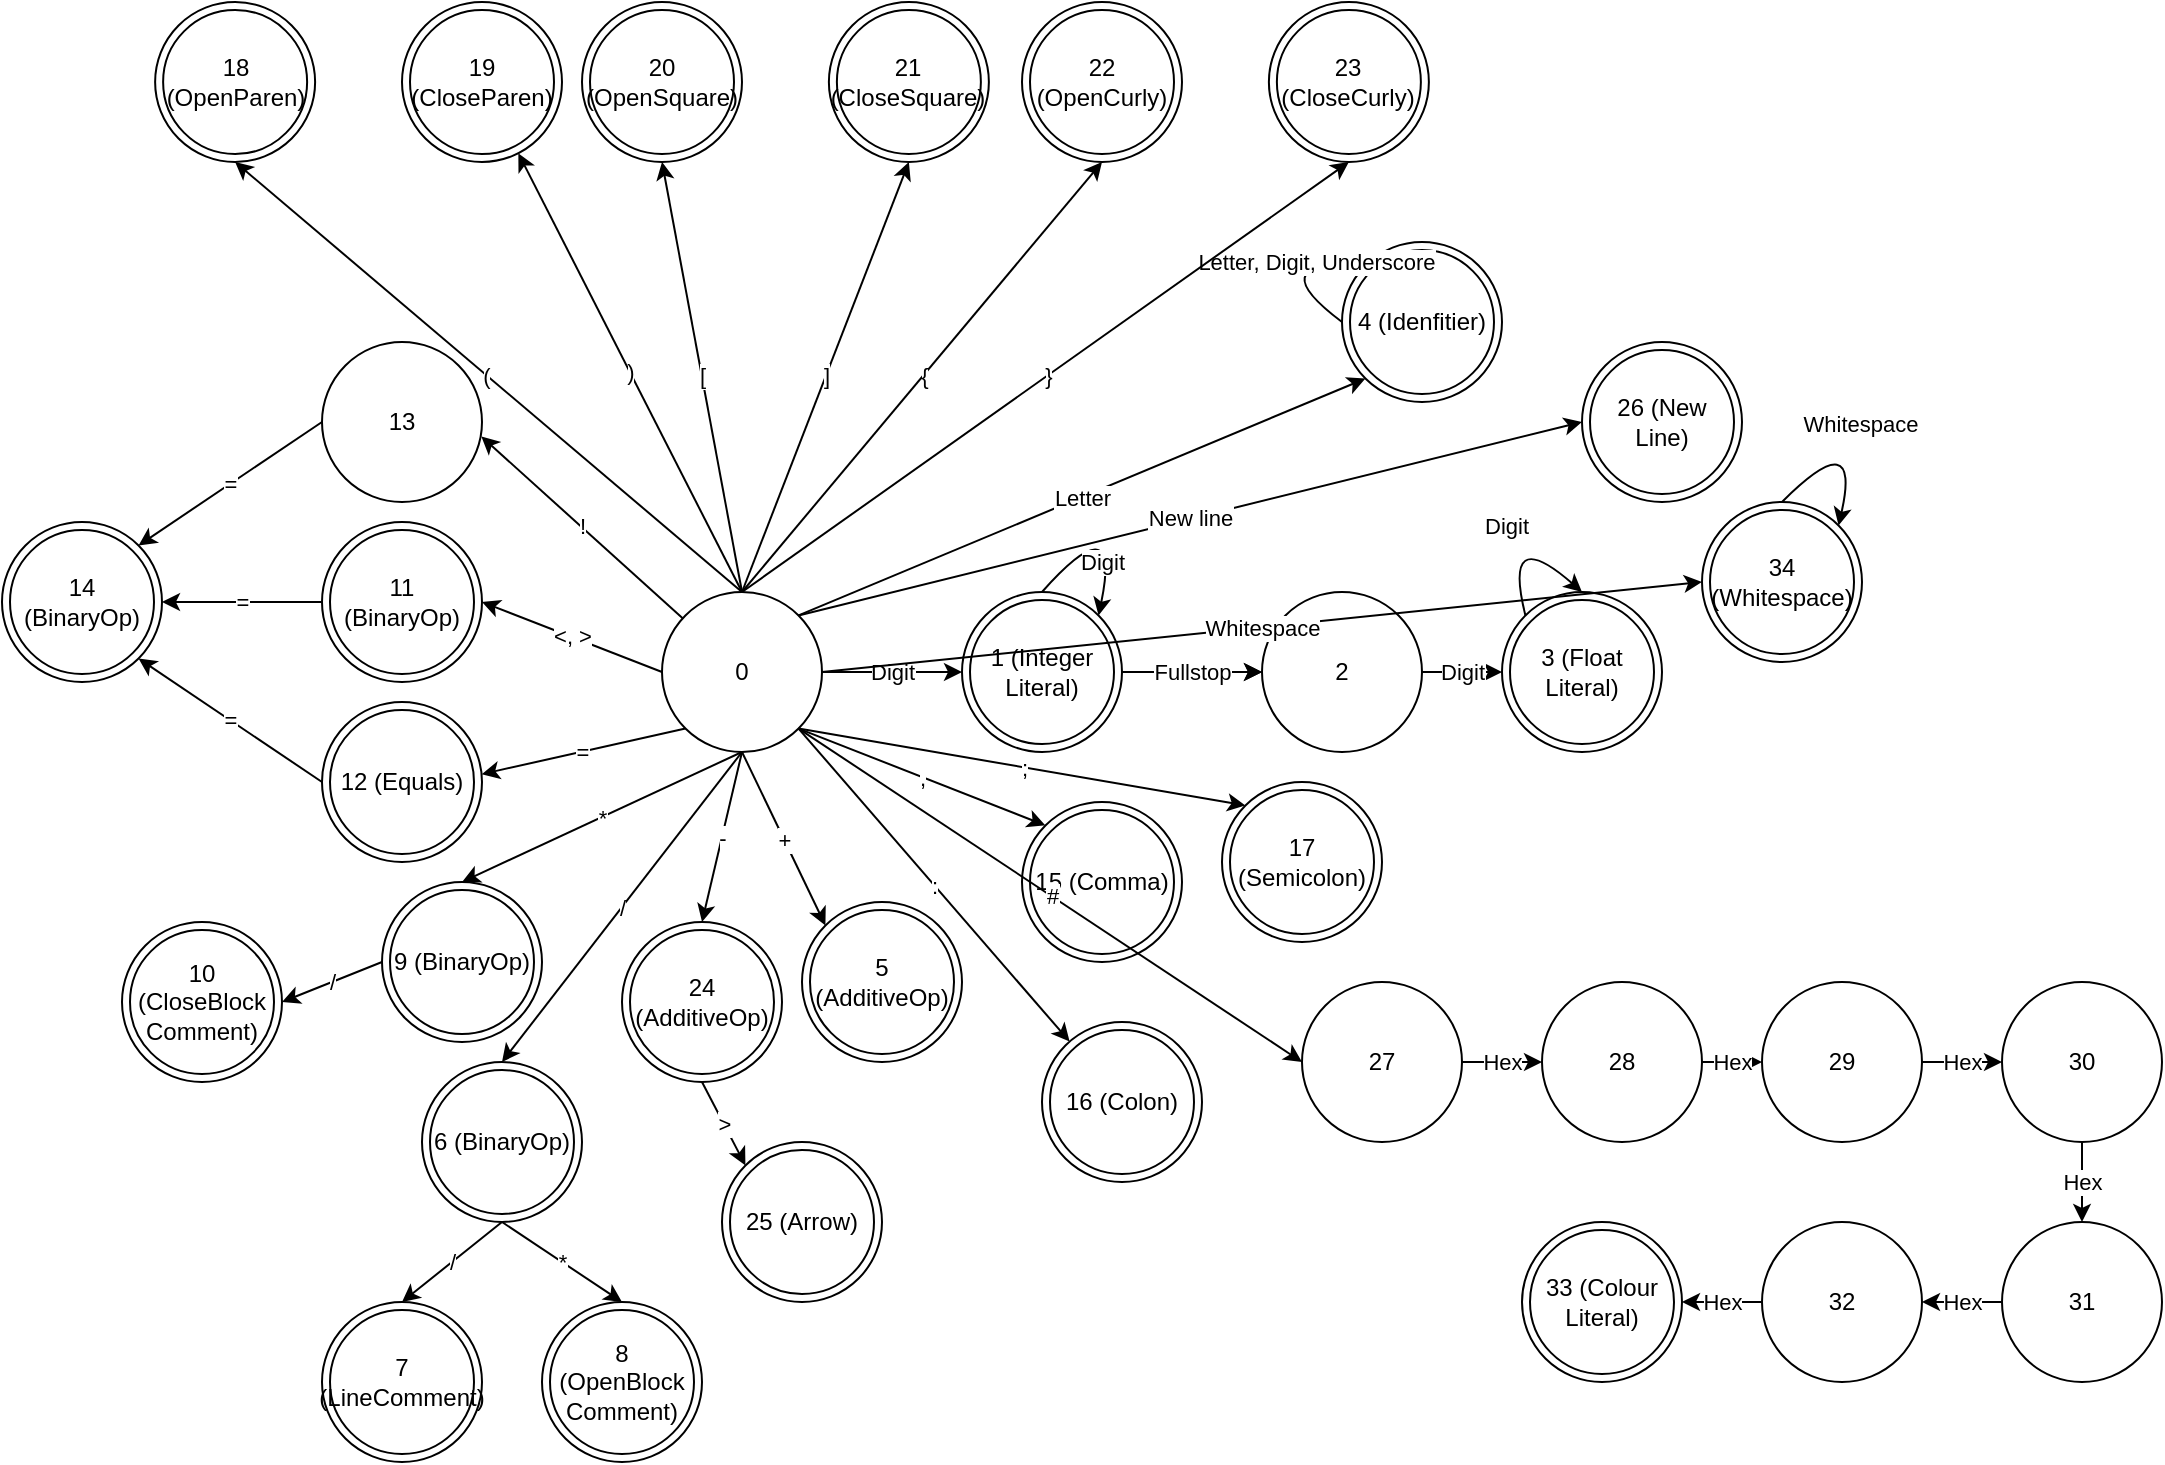 <mxfile version="24.0.4" type="device">
  <diagram name="Page-1" id="iT0Idw_XRE-KlT5X2-W5">
    <mxGraphModel dx="2261" dy="836" grid="1" gridSize="10" guides="1" tooltips="1" connect="1" arrows="1" fold="1" page="1" pageScale="1" pageWidth="827" pageHeight="1169" math="0" shadow="0">
      <root>
        <mxCell id="0" />
        <mxCell id="1" parent="0" />
        <mxCell id="1iSN-tlwbd-F4aJp31QX-1" value="0" style="ellipse;whiteSpace=wrap;html=1;aspect=fixed;" parent="1" vertex="1">
          <mxGeometry x="70" y="505" width="80" height="80" as="geometry" />
        </mxCell>
        <mxCell id="1iSN-tlwbd-F4aJp31QX-11" value="4 (Idenfitier)" style="ellipse;shape=doubleEllipse;whiteSpace=wrap;html=1;aspect=fixed;" parent="1" vertex="1">
          <mxGeometry x="410" y="330" width="80" height="80" as="geometry" />
        </mxCell>
        <mxCell id="1iSN-tlwbd-F4aJp31QX-12" value="Letter" style="endArrow=classic;html=1;rounded=0;exitX=1;exitY=0;exitDx=0;exitDy=0;entryX=0;entryY=1;entryDx=0;entryDy=0;" parent="1" source="1iSN-tlwbd-F4aJp31QX-1" target="1iSN-tlwbd-F4aJp31QX-11" edge="1">
          <mxGeometry width="50" height="50" relative="1" as="geometry">
            <mxPoint x="100.004" y="476.716" as="sourcePoint" />
            <mxPoint x="193.44" y="480" as="targetPoint" />
          </mxGeometry>
        </mxCell>
        <mxCell id="1iSN-tlwbd-F4aJp31QX-13" value="Letter, Digit, Underscore" style="curved=1;endArrow=classic;html=1;rounded=0;exitX=0;exitY=0.5;exitDx=0;exitDy=0;entryX=0;entryY=0;entryDx=0;entryDy=0;" parent="1" source="1iSN-tlwbd-F4aJp31QX-11" target="1iSN-tlwbd-F4aJp31QX-11" edge="1">
          <mxGeometry x="0.506" y="1" width="50" height="50" relative="1" as="geometry">
            <mxPoint x="123.44" y="430" as="sourcePoint" />
            <mxPoint x="173.44" y="380" as="targetPoint" />
            <Array as="points">
              <mxPoint x="370" y="340" />
            </Array>
            <mxPoint as="offset" />
          </mxGeometry>
        </mxCell>
        <mxCell id="1iSN-tlwbd-F4aJp31QX-22" value="" style="edgeStyle=orthogonalEdgeStyle;rounded=0;orthogonalLoop=1;jettySize=auto;html=1;" parent="1" source="1iSN-tlwbd-F4aJp31QX-14" target="1iSN-tlwbd-F4aJp31QX-18" edge="1">
          <mxGeometry relative="1" as="geometry" />
        </mxCell>
        <mxCell id="1iSN-tlwbd-F4aJp31QX-14" value="1 (Integer Literal)" style="ellipse;shape=doubleEllipse;whiteSpace=wrap;html=1;aspect=fixed;" parent="1" vertex="1">
          <mxGeometry x="220" y="505" width="80" height="80" as="geometry" />
        </mxCell>
        <mxCell id="1iSN-tlwbd-F4aJp31QX-15" value="Digit" style="endArrow=classic;html=1;rounded=0;exitX=1;exitY=0.5;exitDx=0;exitDy=0;entryX=0;entryY=0.5;entryDx=0;entryDy=0;" parent="1" source="1iSN-tlwbd-F4aJp31QX-1" target="1iSN-tlwbd-F4aJp31QX-14" edge="1">
          <mxGeometry width="50" height="50" relative="1" as="geometry">
            <mxPoint x="148" y="527" as="sourcePoint" />
            <mxPoint x="185" y="478" as="targetPoint" />
          </mxGeometry>
        </mxCell>
        <mxCell id="1iSN-tlwbd-F4aJp31QX-17" value="Digit" style="curved=1;endArrow=classic;html=1;rounded=0;exitX=0.5;exitY=0;exitDx=0;exitDy=0;entryX=1;entryY=0;entryDx=0;entryDy=0;elbow=vertical;" parent="1" source="1iSN-tlwbd-F4aJp31QX-14" target="1iSN-tlwbd-F4aJp31QX-14" edge="1">
          <mxGeometry x="0.551" y="-4" width="50" height="50" relative="1" as="geometry">
            <mxPoint x="280" y="500" as="sourcePoint" />
            <mxPoint x="330" y="450" as="targetPoint" />
            <Array as="points">
              <mxPoint x="300" y="460" />
            </Array>
            <mxPoint as="offset" />
          </mxGeometry>
        </mxCell>
        <mxCell id="1iSN-tlwbd-F4aJp31QX-18" value="2" style="ellipse;whiteSpace=wrap;html=1;aspect=fixed;" parent="1" vertex="1">
          <mxGeometry x="370" y="505" width="80" height="80" as="geometry" />
        </mxCell>
        <mxCell id="1iSN-tlwbd-F4aJp31QX-19" value="3 (Float Literal)" style="ellipse;shape=doubleEllipse;whiteSpace=wrap;html=1;aspect=fixed;" parent="1" vertex="1">
          <mxGeometry x="490" y="505" width="80" height="80" as="geometry" />
        </mxCell>
        <mxCell id="1iSN-tlwbd-F4aJp31QX-20" value="Digit" style="curved=1;endArrow=classic;html=1;rounded=0;exitX=0;exitY=0;exitDx=0;exitDy=0;entryX=0.5;entryY=0;entryDx=0;entryDy=0;" parent="1" source="1iSN-tlwbd-F4aJp31QX-19" target="1iSN-tlwbd-F4aJp31QX-19" edge="1">
          <mxGeometry width="50" height="50" relative="1" as="geometry">
            <mxPoint x="270" y="515" as="sourcePoint" />
            <mxPoint x="298" y="527" as="targetPoint" />
            <Array as="points">
              <mxPoint x="490" y="470" />
            </Array>
          </mxGeometry>
        </mxCell>
        <mxCell id="1iSN-tlwbd-F4aJp31QX-21" value="Fullstop" style="endArrow=classic;html=1;rounded=0;entryX=0;entryY=0.5;entryDx=0;entryDy=0;" parent="1" target="1iSN-tlwbd-F4aJp31QX-18" edge="1">
          <mxGeometry width="50" height="50" relative="1" as="geometry">
            <mxPoint x="300" y="545" as="sourcePoint" />
            <mxPoint x="370" y="544.66" as="targetPoint" />
          </mxGeometry>
        </mxCell>
        <mxCell id="1iSN-tlwbd-F4aJp31QX-23" value="Digit" style="endArrow=classic;html=1;rounded=0;exitX=1;exitY=0.5;exitDx=0;exitDy=0;entryX=0;entryY=0.5;entryDx=0;entryDy=0;" parent="1" source="1iSN-tlwbd-F4aJp31QX-18" target="1iSN-tlwbd-F4aJp31QX-19" edge="1">
          <mxGeometry width="50" height="50" relative="1" as="geometry">
            <mxPoint x="160" y="555" as="sourcePoint" />
            <mxPoint x="230" y="555" as="targetPoint" />
          </mxGeometry>
        </mxCell>
        <mxCell id="1iSN-tlwbd-F4aJp31QX-24" value="5 (AdditiveOp)" style="ellipse;shape=doubleEllipse;whiteSpace=wrap;html=1;aspect=fixed;" parent="1" vertex="1">
          <mxGeometry x="140" y="660" width="80" height="80" as="geometry" />
        </mxCell>
        <mxCell id="1iSN-tlwbd-F4aJp31QX-25" value="-" style="endArrow=classic;html=1;rounded=0;exitX=0.5;exitY=1;exitDx=0;exitDy=0;entryX=0.5;entryY=0;entryDx=0;entryDy=0;" parent="1" source="1iSN-tlwbd-F4aJp31QX-1" target="1iSN-tlwbd-F4aJp31QX-65" edge="1">
          <mxGeometry x="0.003" width="50" height="50" relative="1" as="geometry">
            <mxPoint x="160" y="555" as="sourcePoint" />
            <mxPoint x="230" y="555" as="targetPoint" />
            <mxPoint as="offset" />
          </mxGeometry>
        </mxCell>
        <mxCell id="1iSN-tlwbd-F4aJp31QX-26" value="6 (BinaryOp)" style="ellipse;shape=doubleEllipse;whiteSpace=wrap;html=1;aspect=fixed;" parent="1" vertex="1">
          <mxGeometry x="-50" y="740" width="80" height="80" as="geometry" />
        </mxCell>
        <mxCell id="1iSN-tlwbd-F4aJp31QX-27" value="/" style="endArrow=classic;html=1;rounded=0;exitX=0.5;exitY=1;exitDx=0;exitDy=0;entryX=0.5;entryY=0;entryDx=0;entryDy=0;" parent="1" source="1iSN-tlwbd-F4aJp31QX-1" target="1iSN-tlwbd-F4aJp31QX-26" edge="1">
          <mxGeometry x="0.007" width="50" height="50" relative="1" as="geometry">
            <mxPoint x="120" y="595" as="sourcePoint" />
            <mxPoint x="185" y="662" as="targetPoint" />
            <mxPoint as="offset" />
          </mxGeometry>
        </mxCell>
        <mxCell id="1iSN-tlwbd-F4aJp31QX-28" value="7 (LineComment)" style="ellipse;shape=doubleEllipse;whiteSpace=wrap;html=1;aspect=fixed;" parent="1" vertex="1">
          <mxGeometry x="-100" y="860" width="80" height="80" as="geometry" />
        </mxCell>
        <mxCell id="1iSN-tlwbd-F4aJp31QX-29" value="/" style="endArrow=classic;html=1;rounded=0;exitX=0.5;exitY=1;exitDx=0;exitDy=0;entryX=0.5;entryY=0;entryDx=0;entryDy=0;" parent="1" source="1iSN-tlwbd-F4aJp31QX-26" target="1iSN-tlwbd-F4aJp31QX-28" edge="1">
          <mxGeometry x="0.003" width="50" height="50" relative="1" as="geometry">
            <mxPoint x="30" y="675" as="sourcePoint" />
            <mxPoint y="750" as="targetPoint" />
            <mxPoint as="offset" />
          </mxGeometry>
        </mxCell>
        <mxCell id="1iSN-tlwbd-F4aJp31QX-30" value="9 (BinaryOp)" style="ellipse;shape=doubleEllipse;whiteSpace=wrap;html=1;aspect=fixed;" parent="1" vertex="1">
          <mxGeometry x="-70" y="650" width="80" height="80" as="geometry" />
        </mxCell>
        <mxCell id="1iSN-tlwbd-F4aJp31QX-31" value="*" style="endArrow=classic;html=1;rounded=0;exitX=0.5;exitY=1;exitDx=0;exitDy=0;entryX=0.5;entryY=0;entryDx=0;entryDy=0;" parent="1" source="1iSN-tlwbd-F4aJp31QX-1" target="1iSN-tlwbd-F4aJp31QX-30" edge="1">
          <mxGeometry x="0.007" width="50" height="50" relative="1" as="geometry">
            <mxPoint x="120" y="595" as="sourcePoint" />
            <mxPoint x="90" y="670" as="targetPoint" />
            <mxPoint as="offset" />
          </mxGeometry>
        </mxCell>
        <mxCell id="1iSN-tlwbd-F4aJp31QX-32" value="8 (OpenBlock&lt;div&gt;Comment)&lt;/div&gt;" style="ellipse;shape=doubleEllipse;whiteSpace=wrap;html=1;aspect=fixed;" parent="1" vertex="1">
          <mxGeometry x="10" y="860" width="80" height="80" as="geometry" />
        </mxCell>
        <mxCell id="1iSN-tlwbd-F4aJp31QX-33" value="*" style="endArrow=classic;html=1;rounded=0;exitX=0.5;exitY=1;exitDx=0;exitDy=0;entryX=0.5;entryY=0;entryDx=0;entryDy=0;" parent="1" source="1iSN-tlwbd-F4aJp31QX-26" target="1iSN-tlwbd-F4aJp31QX-32" edge="1">
          <mxGeometry x="0.003" width="50" height="50" relative="1" as="geometry">
            <mxPoint y="830" as="sourcePoint" />
            <mxPoint y="870" as="targetPoint" />
            <mxPoint as="offset" />
          </mxGeometry>
        </mxCell>
        <mxCell id="1iSN-tlwbd-F4aJp31QX-34" value="10 (CloseBlock&lt;div&gt;Comment)&lt;/div&gt;" style="ellipse;shape=doubleEllipse;whiteSpace=wrap;html=1;aspect=fixed;" parent="1" vertex="1">
          <mxGeometry x="-200" y="670" width="80" height="80" as="geometry" />
        </mxCell>
        <mxCell id="1iSN-tlwbd-F4aJp31QX-35" value="/" style="endArrow=classic;html=1;rounded=0;exitX=0;exitY=0.5;exitDx=0;exitDy=0;entryX=1;entryY=0.5;entryDx=0;entryDy=0;" parent="1" source="1iSN-tlwbd-F4aJp31QX-30" target="1iSN-tlwbd-F4aJp31QX-34" edge="1">
          <mxGeometry x="0.003" width="50" height="50" relative="1" as="geometry">
            <mxPoint x="90" y="750" as="sourcePoint" />
            <mxPoint x="40" y="790" as="targetPoint" />
            <mxPoint as="offset" />
          </mxGeometry>
        </mxCell>
        <mxCell id="1iSN-tlwbd-F4aJp31QX-36" value="11 (BinaryOp)" style="ellipse;shape=doubleEllipse;whiteSpace=wrap;html=1;aspect=fixed;" parent="1" vertex="1">
          <mxGeometry x="-100" y="470" width="80" height="80" as="geometry" />
        </mxCell>
        <mxCell id="1iSN-tlwbd-F4aJp31QX-37" value="&amp;lt;, &amp;gt;" style="endArrow=classic;html=1;rounded=0;exitX=0;exitY=0.5;exitDx=0;exitDy=0;entryX=1;entryY=0.5;entryDx=0;entryDy=0;" parent="1" source="1iSN-tlwbd-F4aJp31QX-1" target="1iSN-tlwbd-F4aJp31QX-36" edge="1">
          <mxGeometry x="0.007" width="50" height="50" relative="1" as="geometry">
            <mxPoint x="110" y="500" as="sourcePoint" />
            <mxPoint x="-30" y="565" as="targetPoint" />
            <mxPoint as="offset" />
          </mxGeometry>
        </mxCell>
        <mxCell id="1iSN-tlwbd-F4aJp31QX-38" value="14 (BinaryOp)" style="ellipse;shape=doubleEllipse;whiteSpace=wrap;html=1;aspect=fixed;" parent="1" vertex="1">
          <mxGeometry x="-260" y="470" width="80" height="80" as="geometry" />
        </mxCell>
        <mxCell id="1iSN-tlwbd-F4aJp31QX-39" value="=" style="endArrow=classic;html=1;rounded=0;exitX=0;exitY=0.5;exitDx=0;exitDy=0;entryX=1;entryY=0.5;entryDx=0;entryDy=0;" parent="1" source="1iSN-tlwbd-F4aJp31QX-36" target="1iSN-tlwbd-F4aJp31QX-38" edge="1">
          <mxGeometry x="0.007" width="50" height="50" relative="1" as="geometry">
            <mxPoint x="80" y="555" as="sourcePoint" />
            <mxPoint x="-10" y="520" as="targetPoint" />
            <mxPoint as="offset" />
          </mxGeometry>
        </mxCell>
        <mxCell id="1iSN-tlwbd-F4aJp31QX-40" value="12 (Equals)" style="ellipse;shape=doubleEllipse;whiteSpace=wrap;html=1;aspect=fixed;" parent="1" vertex="1">
          <mxGeometry x="-100" y="560" width="80" height="80" as="geometry" />
        </mxCell>
        <mxCell id="1iSN-tlwbd-F4aJp31QX-41" value="=" style="endArrow=classic;html=1;rounded=0;exitX=0;exitY=1;exitDx=0;exitDy=0;entryX=0.998;entryY=0.451;entryDx=0;entryDy=0;entryPerimeter=0;" parent="1" source="1iSN-tlwbd-F4aJp31QX-1" target="1iSN-tlwbd-F4aJp31QX-40" edge="1">
          <mxGeometry x="0.007" width="50" height="50" relative="1" as="geometry">
            <mxPoint x="80" y="555" as="sourcePoint" />
            <mxPoint x="-10" y="520" as="targetPoint" />
            <mxPoint as="offset" />
          </mxGeometry>
        </mxCell>
        <mxCell id="1iSN-tlwbd-F4aJp31QX-42" value="=" style="endArrow=classic;html=1;rounded=0;exitX=0;exitY=0.5;exitDx=0;exitDy=0;entryX=1;entryY=1;entryDx=0;entryDy=0;" parent="1" source="1iSN-tlwbd-F4aJp31QX-40" target="1iSN-tlwbd-F4aJp31QX-38" edge="1">
          <mxGeometry x="0.007" width="50" height="50" relative="1" as="geometry">
            <mxPoint x="92" y="583" as="sourcePoint" />
            <mxPoint x="-10" y="606" as="targetPoint" />
            <mxPoint as="offset" />
          </mxGeometry>
        </mxCell>
        <mxCell id="1iSN-tlwbd-F4aJp31QX-43" value="13" style="ellipse;whiteSpace=wrap;html=1;aspect=fixed;" parent="1" vertex="1">
          <mxGeometry x="-100" y="380" width="80" height="80" as="geometry" />
        </mxCell>
        <mxCell id="1iSN-tlwbd-F4aJp31QX-44" value="!" style="endArrow=classic;html=1;rounded=0;entryX=0.996;entryY=0.59;entryDx=0;entryDy=0;entryPerimeter=0;" parent="1" source="1iSN-tlwbd-F4aJp31QX-1" target="1iSN-tlwbd-F4aJp31QX-43" edge="1">
          <mxGeometry x="0.007" width="50" height="50" relative="1" as="geometry">
            <mxPoint x="80" y="555" as="sourcePoint" />
            <mxPoint x="-10" y="520" as="targetPoint" />
            <mxPoint as="offset" />
          </mxGeometry>
        </mxCell>
        <mxCell id="1iSN-tlwbd-F4aJp31QX-45" value="=" style="endArrow=classic;html=1;rounded=0;exitX=0;exitY=0.5;exitDx=0;exitDy=0;entryX=1;entryY=0;entryDx=0;entryDy=0;" parent="1" source="1iSN-tlwbd-F4aJp31QX-43" target="1iSN-tlwbd-F4aJp31QX-38" edge="1">
          <mxGeometry x="0.007" width="50" height="50" relative="1" as="geometry">
            <mxPoint x="-90" y="520" as="sourcePoint" />
            <mxPoint x="-170" y="520" as="targetPoint" />
            <mxPoint as="offset" />
          </mxGeometry>
        </mxCell>
        <mxCell id="1iSN-tlwbd-F4aJp31QX-47" value="15 (Comma)" style="ellipse;shape=doubleEllipse;whiteSpace=wrap;html=1;aspect=fixed;" parent="1" vertex="1">
          <mxGeometry x="250" y="610" width="80" height="80" as="geometry" />
        </mxCell>
        <mxCell id="1iSN-tlwbd-F4aJp31QX-48" value="," style="endArrow=classic;html=1;rounded=0;exitX=1;exitY=1;exitDx=0;exitDy=0;entryX=0;entryY=0;entryDx=0;entryDy=0;" parent="1" source="1iSN-tlwbd-F4aJp31QX-1" target="1iSN-tlwbd-F4aJp31QX-47" edge="1">
          <mxGeometry x="0.006" width="50" height="50" relative="1" as="geometry">
            <mxPoint x="120" y="595" as="sourcePoint" />
            <mxPoint x="172" y="672" as="targetPoint" />
            <mxPoint as="offset" />
          </mxGeometry>
        </mxCell>
        <mxCell id="1iSN-tlwbd-F4aJp31QX-49" value="16 (Colon)" style="ellipse;shape=doubleEllipse;whiteSpace=wrap;html=1;aspect=fixed;" parent="1" vertex="1">
          <mxGeometry x="260" y="720" width="80" height="80" as="geometry" />
        </mxCell>
        <mxCell id="1iSN-tlwbd-F4aJp31QX-50" value="17 (Semicolon)" style="ellipse;shape=doubleEllipse;whiteSpace=wrap;html=1;aspect=fixed;" parent="1" vertex="1">
          <mxGeometry x="350" y="600" width="80" height="80" as="geometry" />
        </mxCell>
        <mxCell id="1iSN-tlwbd-F4aJp31QX-51" value=":" style="endArrow=classic;html=1;rounded=0;exitX=1;exitY=1;exitDx=0;exitDy=0;" parent="1" source="1iSN-tlwbd-F4aJp31QX-1" target="1iSN-tlwbd-F4aJp31QX-49" edge="1">
          <mxGeometry x="0.006" width="50" height="50" relative="1" as="geometry">
            <mxPoint x="148" y="583" as="sourcePoint" />
            <mxPoint x="272" y="632" as="targetPoint" />
            <mxPoint as="offset" />
          </mxGeometry>
        </mxCell>
        <mxCell id="1iSN-tlwbd-F4aJp31QX-52" value=";" style="endArrow=classic;html=1;rounded=0;exitX=1;exitY=1;exitDx=0;exitDy=0;entryX=0;entryY=0;entryDx=0;entryDy=0;" parent="1" source="1iSN-tlwbd-F4aJp31QX-1" target="1iSN-tlwbd-F4aJp31QX-50" edge="1">
          <mxGeometry x="0.006" width="50" height="50" relative="1" as="geometry">
            <mxPoint x="148" y="583" as="sourcePoint" />
            <mxPoint x="360" y="610" as="targetPoint" />
            <mxPoint as="offset" />
          </mxGeometry>
        </mxCell>
        <mxCell id="1iSN-tlwbd-F4aJp31QX-53" value="18 (OpenParen)" style="ellipse;shape=doubleEllipse;whiteSpace=wrap;html=1;aspect=fixed;" parent="1" vertex="1">
          <mxGeometry x="-183.44" y="210" width="80" height="80" as="geometry" />
        </mxCell>
        <mxCell id="1iSN-tlwbd-F4aJp31QX-54" value="19 (CloseParen)" style="ellipse;shape=doubleEllipse;whiteSpace=wrap;html=1;aspect=fixed;" parent="1" vertex="1">
          <mxGeometry x="-60" y="210" width="80" height="80" as="geometry" />
        </mxCell>
        <mxCell id="1iSN-tlwbd-F4aJp31QX-55" value="(" style="endArrow=classic;html=1;rounded=0;entryX=0.5;entryY=1;entryDx=0;entryDy=0;exitX=0.5;exitY=0;exitDx=0;exitDy=0;" parent="1" source="1iSN-tlwbd-F4aJp31QX-1" target="1iSN-tlwbd-F4aJp31QX-53" edge="1">
          <mxGeometry x="0.007" width="50" height="50" relative="1" as="geometry">
            <mxPoint x="90" y="528" as="sourcePoint" />
            <mxPoint x="-10" y="437" as="targetPoint" />
            <mxPoint as="offset" />
          </mxGeometry>
        </mxCell>
        <mxCell id="1iSN-tlwbd-F4aJp31QX-56" value=")" style="endArrow=classic;html=1;rounded=0;exitX=0.5;exitY=0;exitDx=0;exitDy=0;" parent="1" source="1iSN-tlwbd-F4aJp31QX-1" target="1iSN-tlwbd-F4aJp31QX-54" edge="1">
          <mxGeometry x="0.007" width="50" height="50" relative="1" as="geometry">
            <mxPoint x="120" y="515" as="sourcePoint" />
            <mxPoint x="-10" y="260" as="targetPoint" />
            <mxPoint as="offset" />
          </mxGeometry>
        </mxCell>
        <mxCell id="1iSN-tlwbd-F4aJp31QX-57" value="20 (OpenSquare)" style="ellipse;shape=doubleEllipse;whiteSpace=wrap;html=1;aspect=fixed;" parent="1" vertex="1">
          <mxGeometry x="30" y="210" width="80" height="80" as="geometry" />
        </mxCell>
        <mxCell id="1iSN-tlwbd-F4aJp31QX-58" value="21 (CloseSquare)" style="ellipse;shape=doubleEllipse;whiteSpace=wrap;html=1;aspect=fixed;" parent="1" vertex="1">
          <mxGeometry x="153.44" y="210" width="80" height="80" as="geometry" />
        </mxCell>
        <mxCell id="1iSN-tlwbd-F4aJp31QX-59" value="22 (OpenCurly)" style="ellipse;shape=doubleEllipse;whiteSpace=wrap;html=1;aspect=fixed;" parent="1" vertex="1">
          <mxGeometry x="250" y="210" width="80" height="80" as="geometry" />
        </mxCell>
        <mxCell id="1iSN-tlwbd-F4aJp31QX-60" value="23 (CloseCurly)" style="ellipse;shape=doubleEllipse;whiteSpace=wrap;html=1;aspect=fixed;" parent="1" vertex="1">
          <mxGeometry x="373.44" y="210" width="80" height="80" as="geometry" />
        </mxCell>
        <mxCell id="1iSN-tlwbd-F4aJp31QX-61" value="[" style="endArrow=classic;html=1;rounded=0;exitX=0.5;exitY=0;exitDx=0;exitDy=0;entryX=0.5;entryY=1;entryDx=0;entryDy=0;" parent="1" source="1iSN-tlwbd-F4aJp31QX-1" target="1iSN-tlwbd-F4aJp31QX-57" edge="1">
          <mxGeometry x="0.007" width="50" height="50" relative="1" as="geometry">
            <mxPoint x="120" y="515" as="sourcePoint" />
            <mxPoint x="8" y="296" as="targetPoint" />
            <mxPoint as="offset" />
          </mxGeometry>
        </mxCell>
        <mxCell id="1iSN-tlwbd-F4aJp31QX-62" value="]" style="endArrow=classic;html=1;rounded=0;exitX=0.5;exitY=0;exitDx=0;exitDy=0;entryX=0.5;entryY=1;entryDx=0;entryDy=0;" parent="1" source="1iSN-tlwbd-F4aJp31QX-1" target="1iSN-tlwbd-F4aJp31QX-58" edge="1">
          <mxGeometry x="0.007" width="50" height="50" relative="1" as="geometry">
            <mxPoint x="120" y="515" as="sourcePoint" />
            <mxPoint x="80" y="300" as="targetPoint" />
            <mxPoint as="offset" />
          </mxGeometry>
        </mxCell>
        <mxCell id="1iSN-tlwbd-F4aJp31QX-63" value="{" style="endArrow=classic;html=1;rounded=0;exitX=0.5;exitY=0;exitDx=0;exitDy=0;entryX=0.5;entryY=1;entryDx=0;entryDy=0;" parent="1" source="1iSN-tlwbd-F4aJp31QX-1" target="1iSN-tlwbd-F4aJp31QX-59" edge="1">
          <mxGeometry x="0.007" width="50" height="50" relative="1" as="geometry">
            <mxPoint x="120" y="515" as="sourcePoint" />
            <mxPoint x="203" y="300" as="targetPoint" />
            <mxPoint as="offset" />
          </mxGeometry>
        </mxCell>
        <mxCell id="1iSN-tlwbd-F4aJp31QX-64" value="}" style="endArrow=classic;html=1;rounded=0;exitX=0.5;exitY=0;exitDx=0;exitDy=0;entryX=0.5;entryY=1;entryDx=0;entryDy=0;" parent="1" source="1iSN-tlwbd-F4aJp31QX-1" target="1iSN-tlwbd-F4aJp31QX-60" edge="1">
          <mxGeometry x="0.007" width="50" height="50" relative="1" as="geometry">
            <mxPoint x="120" y="515" as="sourcePoint" />
            <mxPoint x="300" y="300" as="targetPoint" />
            <mxPoint as="offset" />
          </mxGeometry>
        </mxCell>
        <mxCell id="1iSN-tlwbd-F4aJp31QX-65" value="24 (AdditiveOp)" style="ellipse;shape=doubleEllipse;whiteSpace=wrap;html=1;aspect=fixed;" parent="1" vertex="1">
          <mxGeometry x="50" y="670" width="80" height="80" as="geometry" />
        </mxCell>
        <mxCell id="1iSN-tlwbd-F4aJp31QX-66" value="+" style="endArrow=classic;html=1;rounded=0;exitX=0.5;exitY=1;exitDx=0;exitDy=0;entryX=0;entryY=0;entryDx=0;entryDy=0;" parent="1" source="1iSN-tlwbd-F4aJp31QX-1" target="1iSN-tlwbd-F4aJp31QX-24" edge="1">
          <mxGeometry x="0.003" width="50" height="50" relative="1" as="geometry">
            <mxPoint x="120" y="595" as="sourcePoint" />
            <mxPoint x="100" y="680" as="targetPoint" />
            <mxPoint as="offset" />
          </mxGeometry>
        </mxCell>
        <mxCell id="1iSN-tlwbd-F4aJp31QX-67" value="25 (Arrow)" style="ellipse;shape=doubleEllipse;whiteSpace=wrap;html=1;aspect=fixed;" parent="1" vertex="1">
          <mxGeometry x="100" y="780" width="80" height="80" as="geometry" />
        </mxCell>
        <mxCell id="1iSN-tlwbd-F4aJp31QX-68" value="&amp;gt;" style="endArrow=classic;html=1;rounded=0;exitX=0.5;exitY=1;exitDx=0;exitDy=0;entryX=0;entryY=0;entryDx=0;entryDy=0;" parent="1" source="1iSN-tlwbd-F4aJp31QX-65" target="1iSN-tlwbd-F4aJp31QX-67" edge="1">
          <mxGeometry x="0.003" width="50" height="50" relative="1" as="geometry">
            <mxPoint x="120" y="595" as="sourcePoint" />
            <mxPoint x="100" y="680" as="targetPoint" />
            <mxPoint as="offset" />
          </mxGeometry>
        </mxCell>
        <mxCell id="jYj6SouXjOBJIpX19fyc-1" value="26 (New Line)" style="ellipse;shape=doubleEllipse;whiteSpace=wrap;html=1;aspect=fixed;" parent="1" vertex="1">
          <mxGeometry x="530" y="380" width="80" height="80" as="geometry" />
        </mxCell>
        <mxCell id="jYj6SouXjOBJIpX19fyc-2" value="New line" style="endArrow=classic;html=1;rounded=0;exitX=1;exitY=0;exitDx=0;exitDy=0;entryX=0;entryY=0.5;entryDx=0;entryDy=0;" parent="1" source="1iSN-tlwbd-F4aJp31QX-1" target="jYj6SouXjOBJIpX19fyc-1" edge="1">
          <mxGeometry width="50" height="50" relative="1" as="geometry">
            <mxPoint x="148" y="527" as="sourcePoint" />
            <mxPoint x="432" y="408" as="targetPoint" />
          </mxGeometry>
        </mxCell>
        <mxCell id="jYj6SouXjOBJIpX19fyc-3" value="27" style="ellipse;whiteSpace=wrap;html=1;aspect=fixed;" parent="1" vertex="1">
          <mxGeometry x="390" y="700" width="80" height="80" as="geometry" />
        </mxCell>
        <mxCell id="OPvQSgSo6OzUrPjsuNxw-1" value="28" style="ellipse;whiteSpace=wrap;html=1;aspect=fixed;" vertex="1" parent="1">
          <mxGeometry x="510" y="700" width="80" height="80" as="geometry" />
        </mxCell>
        <mxCell id="OPvQSgSo6OzUrPjsuNxw-2" value="29" style="ellipse;whiteSpace=wrap;html=1;aspect=fixed;" vertex="1" parent="1">
          <mxGeometry x="620" y="700" width="80" height="80" as="geometry" />
        </mxCell>
        <mxCell id="OPvQSgSo6OzUrPjsuNxw-3" value="31" style="ellipse;whiteSpace=wrap;html=1;aspect=fixed;" vertex="1" parent="1">
          <mxGeometry x="740" y="820" width="80" height="80" as="geometry" />
        </mxCell>
        <mxCell id="OPvQSgSo6OzUrPjsuNxw-4" value="30" style="ellipse;whiteSpace=wrap;html=1;aspect=fixed;" vertex="1" parent="1">
          <mxGeometry x="740" y="700" width="80" height="80" as="geometry" />
        </mxCell>
        <mxCell id="OPvQSgSo6OzUrPjsuNxw-5" value="32" style="ellipse;whiteSpace=wrap;html=1;aspect=fixed;" vertex="1" parent="1">
          <mxGeometry x="620" y="820" width="80" height="80" as="geometry" />
        </mxCell>
        <mxCell id="OPvQSgSo6OzUrPjsuNxw-7" value="#" style="endArrow=classic;html=1;rounded=0;exitX=1;exitY=1;exitDx=0;exitDy=0;entryX=0;entryY=0.5;entryDx=0;entryDy=0;" edge="1" parent="1" source="1iSN-tlwbd-F4aJp31QX-1" target="jYj6SouXjOBJIpX19fyc-3">
          <mxGeometry x="0.006" width="50" height="50" relative="1" as="geometry">
            <mxPoint x="148" y="583" as="sourcePoint" />
            <mxPoint x="272" y="632" as="targetPoint" />
            <mxPoint as="offset" />
          </mxGeometry>
        </mxCell>
        <mxCell id="OPvQSgSo6OzUrPjsuNxw-8" value="33 (Colour Literal)" style="ellipse;shape=doubleEllipse;whiteSpace=wrap;html=1;aspect=fixed;" vertex="1" parent="1">
          <mxGeometry x="500" y="820" width="80" height="80" as="geometry" />
        </mxCell>
        <mxCell id="OPvQSgSo6OzUrPjsuNxw-10" value="34 (Whitespace)" style="ellipse;shape=doubleEllipse;whiteSpace=wrap;html=1;aspect=fixed;" vertex="1" parent="1">
          <mxGeometry x="590" y="460" width="80" height="80" as="geometry" />
        </mxCell>
        <mxCell id="OPvQSgSo6OzUrPjsuNxw-11" value="Hex" style="endArrow=classic;html=1;rounded=0;exitX=1;exitY=0.5;exitDx=0;exitDy=0;entryX=0;entryY=0.5;entryDx=0;entryDy=0;" edge="1" parent="1" source="jYj6SouXjOBJIpX19fyc-3" target="OPvQSgSo6OzUrPjsuNxw-1">
          <mxGeometry x="0.006" width="50" height="50" relative="1" as="geometry">
            <mxPoint x="148" y="583" as="sourcePoint" />
            <mxPoint x="400" y="750" as="targetPoint" />
            <mxPoint as="offset" />
          </mxGeometry>
        </mxCell>
        <mxCell id="OPvQSgSo6OzUrPjsuNxw-13" value="Hex" style="endArrow=classic;html=1;rounded=0;exitX=1;exitY=0.5;exitDx=0;exitDy=0;entryX=0;entryY=0.5;entryDx=0;entryDy=0;" edge="1" parent="1" source="OPvQSgSo6OzUrPjsuNxw-1" target="OPvQSgSo6OzUrPjsuNxw-2">
          <mxGeometry x="0.006" width="50" height="50" relative="1" as="geometry">
            <mxPoint x="480" y="750" as="sourcePoint" />
            <mxPoint x="520" y="750" as="targetPoint" />
            <mxPoint as="offset" />
          </mxGeometry>
        </mxCell>
        <mxCell id="OPvQSgSo6OzUrPjsuNxw-14" value="Hex" style="endArrow=classic;html=1;rounded=0;exitX=1;exitY=0.5;exitDx=0;exitDy=0;entryX=0;entryY=0.5;entryDx=0;entryDy=0;" edge="1" parent="1" source="OPvQSgSo6OzUrPjsuNxw-2" target="OPvQSgSo6OzUrPjsuNxw-4">
          <mxGeometry x="0.006" width="50" height="50" relative="1" as="geometry">
            <mxPoint x="600" y="750" as="sourcePoint" />
            <mxPoint x="630" y="750" as="targetPoint" />
            <mxPoint as="offset" />
          </mxGeometry>
        </mxCell>
        <mxCell id="OPvQSgSo6OzUrPjsuNxw-15" value="Hex" style="endArrow=classic;html=1;rounded=0;exitX=0.5;exitY=1;exitDx=0;exitDy=0;entryX=0.5;entryY=0;entryDx=0;entryDy=0;" edge="1" parent="1" source="OPvQSgSo6OzUrPjsuNxw-4" target="OPvQSgSo6OzUrPjsuNxw-3">
          <mxGeometry x="0.006" width="50" height="50" relative="1" as="geometry">
            <mxPoint x="710" y="750" as="sourcePoint" />
            <mxPoint x="750" y="750" as="targetPoint" />
            <mxPoint as="offset" />
          </mxGeometry>
        </mxCell>
        <mxCell id="OPvQSgSo6OzUrPjsuNxw-16" value="Hex" style="endArrow=classic;html=1;rounded=0;exitX=0;exitY=0.5;exitDx=0;exitDy=0;entryX=1;entryY=0.5;entryDx=0;entryDy=0;" edge="1" parent="1" source="OPvQSgSo6OzUrPjsuNxw-3" target="OPvQSgSo6OzUrPjsuNxw-5">
          <mxGeometry x="0.006" width="50" height="50" relative="1" as="geometry">
            <mxPoint x="790" y="790" as="sourcePoint" />
            <mxPoint x="790" y="830" as="targetPoint" />
            <mxPoint as="offset" />
          </mxGeometry>
        </mxCell>
        <mxCell id="OPvQSgSo6OzUrPjsuNxw-17" value="Hex" style="endArrow=classic;html=1;rounded=0;exitX=0;exitY=0.5;exitDx=0;exitDy=0;entryX=1;entryY=0.5;entryDx=0;entryDy=0;" edge="1" parent="1" source="OPvQSgSo6OzUrPjsuNxw-5" target="OPvQSgSo6OzUrPjsuNxw-8">
          <mxGeometry x="0.006" width="50" height="50" relative="1" as="geometry">
            <mxPoint x="750" y="870" as="sourcePoint" />
            <mxPoint x="710" y="870" as="targetPoint" />
            <mxPoint as="offset" />
          </mxGeometry>
        </mxCell>
        <mxCell id="OPvQSgSo6OzUrPjsuNxw-18" value="Whitespace" style="endArrow=classic;html=1;rounded=0;exitX=1;exitY=0.5;exitDx=0;exitDy=0;entryX=0;entryY=0.5;entryDx=0;entryDy=0;" edge="1" parent="1" source="1iSN-tlwbd-F4aJp31QX-1" target="OPvQSgSo6OzUrPjsuNxw-10">
          <mxGeometry width="50" height="50" relative="1" as="geometry">
            <mxPoint x="148" y="527" as="sourcePoint" />
            <mxPoint x="540" y="430" as="targetPoint" />
          </mxGeometry>
        </mxCell>
        <mxCell id="OPvQSgSo6OzUrPjsuNxw-19" value="Whitespace" style="curved=1;endArrow=classic;html=1;rounded=0;exitX=0.5;exitY=0;exitDx=0;exitDy=0;entryX=1;entryY=0;entryDx=0;entryDy=0;" edge="1" parent="1" source="OPvQSgSo6OzUrPjsuNxw-10" target="OPvQSgSo6OzUrPjsuNxw-10">
          <mxGeometry width="50" height="50" relative="1" as="geometry">
            <mxPoint x="512" y="527" as="sourcePoint" />
            <mxPoint x="540" y="515" as="targetPoint" />
            <Array as="points">
              <mxPoint x="670" y="420" />
            </Array>
          </mxGeometry>
        </mxCell>
      </root>
    </mxGraphModel>
  </diagram>
</mxfile>
